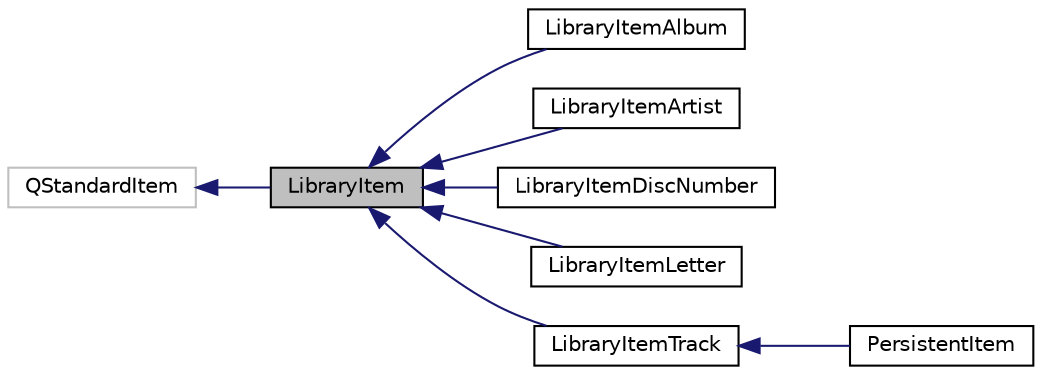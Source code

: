 digraph "LibraryItem"
{
  edge [fontname="Helvetica",fontsize="10",labelfontname="Helvetica",labelfontsize="10"];
  node [fontname="Helvetica",fontsize="10",shape=record];
  rankdir="LR";
  Node1 [label="LibraryItem",height=0.2,width=0.4,color="black", fillcolor="grey75", style="filled" fontcolor="black"];
  Node2 -> Node1 [dir="back",color="midnightblue",fontsize="10",style="solid",fontname="Helvetica"];
  Node2 [label="QStandardItem",height=0.2,width=0.4,color="grey75", fillcolor="white", style="filled"];
  Node1 -> Node3 [dir="back",color="midnightblue",fontsize="10",style="solid",fontname="Helvetica"];
  Node3 [label="LibraryItemAlbum",height=0.2,width=0.4,color="black", fillcolor="white", style="filled",URL="$class_library_item_album.html"];
  Node1 -> Node4 [dir="back",color="midnightblue",fontsize="10",style="solid",fontname="Helvetica"];
  Node4 [label="LibraryItemArtist",height=0.2,width=0.4,color="black", fillcolor="white", style="filled",URL="$class_library_item_artist.html"];
  Node1 -> Node5 [dir="back",color="midnightblue",fontsize="10",style="solid",fontname="Helvetica"];
  Node5 [label="LibraryItemDiscNumber",height=0.2,width=0.4,color="black", fillcolor="white", style="filled",URL="$class_library_item_disc_number.html"];
  Node1 -> Node6 [dir="back",color="midnightblue",fontsize="10",style="solid",fontname="Helvetica"];
  Node6 [label="LibraryItemLetter",height=0.2,width=0.4,color="black", fillcolor="white", style="filled",URL="$class_library_item_letter.html"];
  Node1 -> Node7 [dir="back",color="midnightblue",fontsize="10",style="solid",fontname="Helvetica"];
  Node7 [label="LibraryItemTrack",height=0.2,width=0.4,color="black", fillcolor="white", style="filled",URL="$class_library_item_track.html"];
  Node7 -> Node8 [dir="back",color="midnightblue",fontsize="10",style="solid",fontname="Helvetica"];
  Node8 [label="PersistentItem",height=0.2,width=0.4,color="black", fillcolor="white", style="filled",URL="$class_persistent_item.html"];
}
